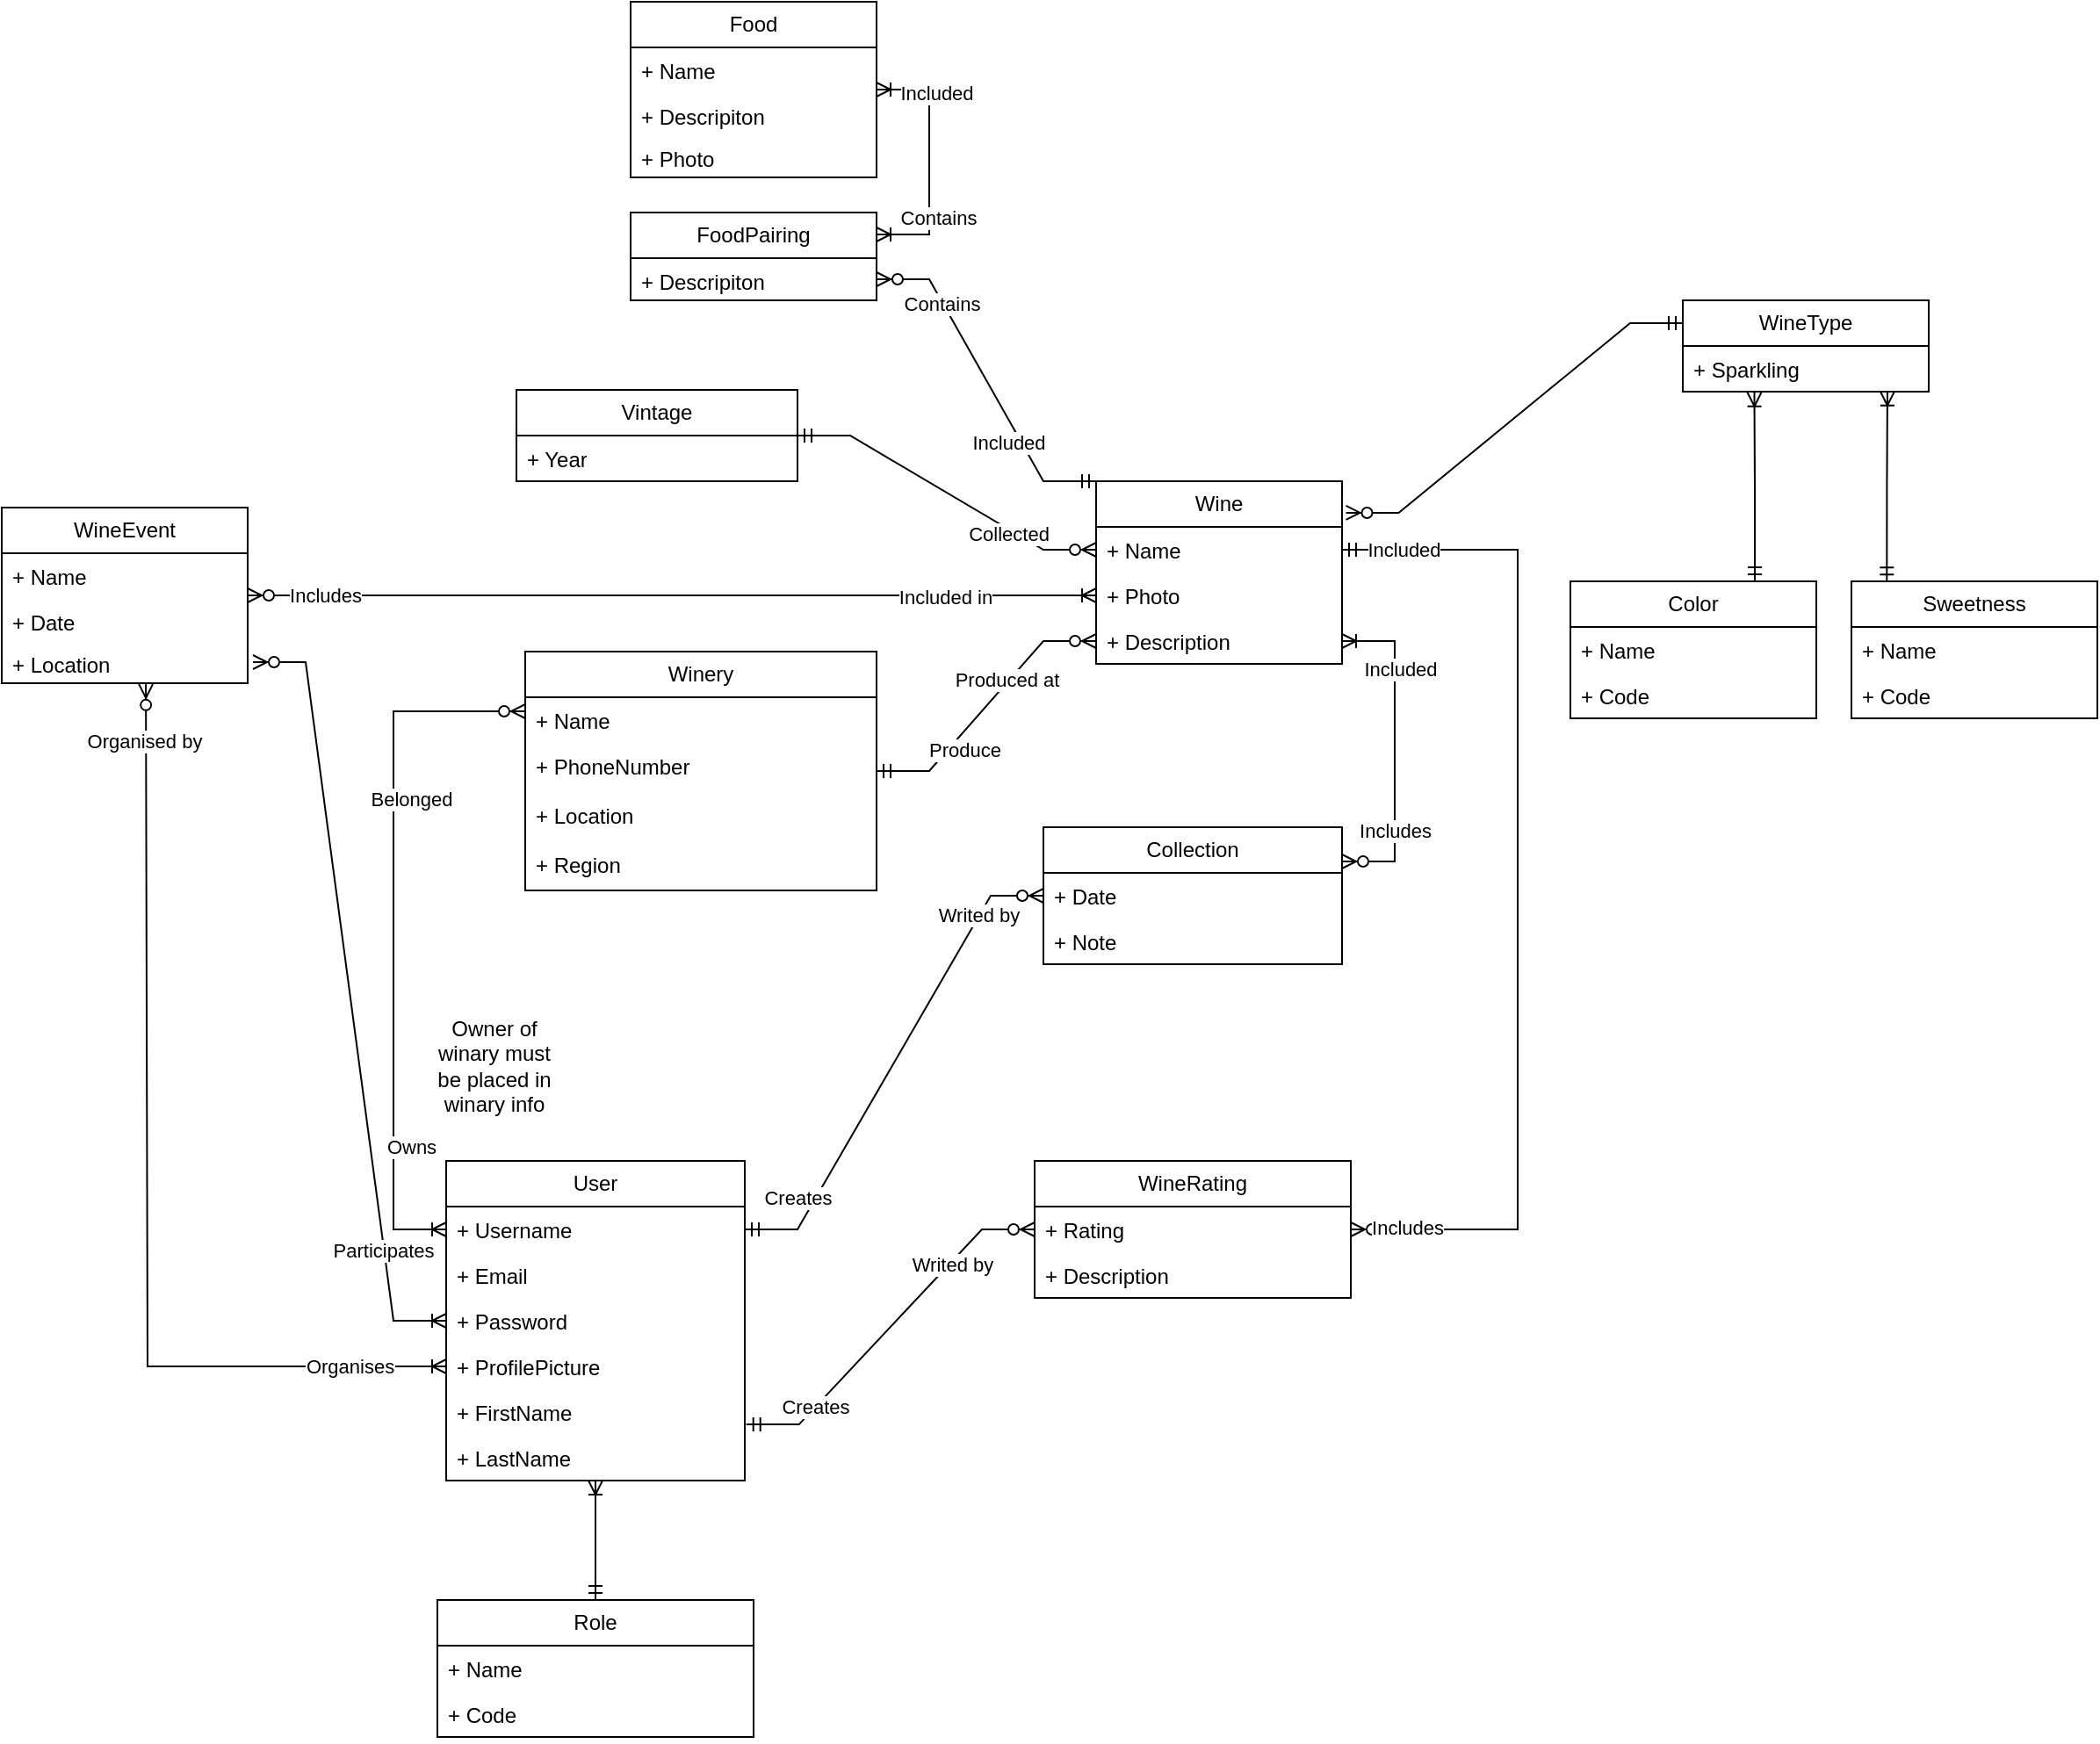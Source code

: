 <mxfile version="21.6.8" type="device">
  <diagram id="C5RBs43oDa-KdzZeNtuy" name="Page-1">
    <mxGraphModel dx="1521" dy="413" grid="1" gridSize="10" guides="1" tooltips="1" connect="1" arrows="1" fold="1" page="1" pageScale="1" pageWidth="827" pageHeight="1169" math="0" shadow="0">
      <root>
        <mxCell id="WIyWlLk6GJQsqaUBKTNV-0" />
        <mxCell id="WIyWlLk6GJQsqaUBKTNV-1" parent="WIyWlLk6GJQsqaUBKTNV-0" />
        <mxCell id="9JEVUWr5euu2L4IEynwz-0" value="Wine" style="swimlane;fontStyle=0;childLayout=stackLayout;horizontal=1;startSize=26;fillColor=none;horizontalStack=0;resizeParent=1;resizeParentMax=0;resizeLast=0;collapsible=1;marginBottom=0;whiteSpace=wrap;html=1;" parent="WIyWlLk6GJQsqaUBKTNV-1" vertex="1">
          <mxGeometry x="210" y="353" width="140" height="104" as="geometry" />
        </mxCell>
        <mxCell id="9JEVUWr5euu2L4IEynwz-1" value="+ Name" style="text;strokeColor=none;fillColor=none;align=left;verticalAlign=top;spacingLeft=4;spacingRight=4;overflow=hidden;rotatable=0;points=[[0,0.5],[1,0.5]];portConstraint=eastwest;whiteSpace=wrap;html=1;" parent="9JEVUWr5euu2L4IEynwz-0" vertex="1">
          <mxGeometry y="26" width="140" height="26" as="geometry" />
        </mxCell>
        <mxCell id="9JEVUWr5euu2L4IEynwz-5" value="+ Photo" style="text;strokeColor=none;fillColor=none;align=left;verticalAlign=top;spacingLeft=4;spacingRight=4;overflow=hidden;rotatable=0;points=[[0,0.5],[1,0.5]];portConstraint=eastwest;whiteSpace=wrap;html=1;" parent="9JEVUWr5euu2L4IEynwz-0" vertex="1">
          <mxGeometry y="52" width="140" height="26" as="geometry" />
        </mxCell>
        <mxCell id="9JEVUWr5euu2L4IEynwz-6" value="+ Description" style="text;strokeColor=none;fillColor=none;align=left;verticalAlign=top;spacingLeft=4;spacingRight=4;overflow=hidden;rotatable=0;points=[[0,0.5],[1,0.5]];portConstraint=eastwest;whiteSpace=wrap;html=1;" parent="9JEVUWr5euu2L4IEynwz-0" vertex="1">
          <mxGeometry y="78" width="140" height="26" as="geometry" />
        </mxCell>
        <mxCell id="9JEVUWr5euu2L4IEynwz-7" value="Winery" style="swimlane;fontStyle=0;childLayout=stackLayout;horizontal=1;startSize=26;fillColor=none;horizontalStack=0;resizeParent=1;resizeParentMax=0;resizeLast=0;collapsible=1;marginBottom=0;whiteSpace=wrap;html=1;" parent="WIyWlLk6GJQsqaUBKTNV-1" vertex="1">
          <mxGeometry x="-115" y="450" width="200" height="136" as="geometry" />
        </mxCell>
        <mxCell id="9JEVUWr5euu2L4IEynwz-8" value="+ Name" style="text;strokeColor=none;fillColor=none;align=left;verticalAlign=top;spacingLeft=4;spacingRight=4;overflow=hidden;rotatable=0;points=[[0,0.5],[1,0.5]];portConstraint=eastwest;whiteSpace=wrap;html=1;" parent="9JEVUWr5euu2L4IEynwz-7" vertex="1">
          <mxGeometry y="26" width="200" height="26" as="geometry" />
        </mxCell>
        <mxCell id="9JEVUWr5euu2L4IEynwz-9" value="+ PhoneNumber" style="text;strokeColor=none;fillColor=none;align=left;verticalAlign=top;spacingLeft=4;spacingRight=4;overflow=hidden;rotatable=0;points=[[0,0.5],[1,0.5]];portConstraint=eastwest;whiteSpace=wrap;html=1;" parent="9JEVUWr5euu2L4IEynwz-7" vertex="1">
          <mxGeometry y="52" width="200" height="28" as="geometry" />
        </mxCell>
        <mxCell id="nvhg16578rK2yHrh5573-20" value="+ Location" style="text;strokeColor=none;fillColor=none;align=left;verticalAlign=top;spacingLeft=4;spacingRight=4;overflow=hidden;rotatable=0;points=[[0,0.5],[1,0.5]];portConstraint=eastwest;whiteSpace=wrap;html=1;" vertex="1" parent="9JEVUWr5euu2L4IEynwz-7">
          <mxGeometry y="80" width="200" height="28" as="geometry" />
        </mxCell>
        <mxCell id="nvhg16578rK2yHrh5573-21" value="+ Region" style="text;strokeColor=none;fillColor=none;align=left;verticalAlign=top;spacingLeft=4;spacingRight=4;overflow=hidden;rotatable=0;points=[[0,0.5],[1,0.5]];portConstraint=eastwest;whiteSpace=wrap;html=1;" vertex="1" parent="9JEVUWr5euu2L4IEynwz-7">
          <mxGeometry y="108" width="200" height="28" as="geometry" />
        </mxCell>
        <mxCell id="9JEVUWr5euu2L4IEynwz-15" value="&lt;p style=&quot;border-color: var(--border-color); text-align: left;&quot; class=&quot;MsoNormal&quot;&gt;User&lt;/p&gt;" style="swimlane;fontStyle=0;childLayout=stackLayout;horizontal=1;startSize=26;fillColor=none;horizontalStack=0;resizeParent=1;resizeParentMax=0;resizeLast=0;collapsible=1;marginBottom=0;whiteSpace=wrap;html=1;" parent="WIyWlLk6GJQsqaUBKTNV-1" vertex="1">
          <mxGeometry x="-160" y="740" width="170" height="182" as="geometry" />
        </mxCell>
        <mxCell id="9JEVUWr5euu2L4IEynwz-16" value="+ Username" style="text;strokeColor=none;fillColor=none;align=left;verticalAlign=top;spacingLeft=4;spacingRight=4;overflow=hidden;rotatable=0;points=[[0,0.5],[1,0.5]];portConstraint=eastwest;whiteSpace=wrap;html=1;" parent="9JEVUWr5euu2L4IEynwz-15" vertex="1">
          <mxGeometry y="26" width="170" height="26" as="geometry" />
        </mxCell>
        <mxCell id="9JEVUWr5euu2L4IEynwz-17" value="+ Email" style="text;strokeColor=none;fillColor=none;align=left;verticalAlign=top;spacingLeft=4;spacingRight=4;overflow=hidden;rotatable=0;points=[[0,0.5],[1,0.5]];portConstraint=eastwest;whiteSpace=wrap;html=1;" parent="9JEVUWr5euu2L4IEynwz-15" vertex="1">
          <mxGeometry y="52" width="170" height="26" as="geometry" />
        </mxCell>
        <mxCell id="9JEVUWr5euu2L4IEynwz-18" value="+ Password" style="text;strokeColor=none;fillColor=none;align=left;verticalAlign=top;spacingLeft=4;spacingRight=4;overflow=hidden;rotatable=0;points=[[0,0.5],[1,0.5]];portConstraint=eastwest;whiteSpace=wrap;html=1;" parent="9JEVUWr5euu2L4IEynwz-15" vertex="1">
          <mxGeometry y="78" width="170" height="26" as="geometry" />
        </mxCell>
        <mxCell id="9JEVUWr5euu2L4IEynwz-19" value="+ ProfilePicture" style="text;strokeColor=none;fillColor=none;align=left;verticalAlign=top;spacingLeft=4;spacingRight=4;overflow=hidden;rotatable=0;points=[[0,0.5],[1,0.5]];portConstraint=eastwest;whiteSpace=wrap;html=1;" parent="9JEVUWr5euu2L4IEynwz-15" vertex="1">
          <mxGeometry y="104" width="170" height="26" as="geometry" />
        </mxCell>
        <mxCell id="9JEVUWr5euu2L4IEynwz-126" value="+ FirstName" style="text;strokeColor=none;fillColor=none;align=left;verticalAlign=top;spacingLeft=4;spacingRight=4;overflow=hidden;rotatable=0;points=[[0,0.5],[1,0.5]];portConstraint=eastwest;whiteSpace=wrap;html=1;" parent="9JEVUWr5euu2L4IEynwz-15" vertex="1">
          <mxGeometry y="130" width="170" height="26" as="geometry" />
        </mxCell>
        <mxCell id="9JEVUWr5euu2L4IEynwz-127" value="+ LastName" style="text;strokeColor=none;fillColor=none;align=left;verticalAlign=top;spacingLeft=4;spacingRight=4;overflow=hidden;rotatable=0;points=[[0,0.5],[1,0.5]];portConstraint=eastwest;whiteSpace=wrap;html=1;" parent="9JEVUWr5euu2L4IEynwz-15" vertex="1">
          <mxGeometry y="156" width="170" height="26" as="geometry" />
        </mxCell>
        <mxCell id="9JEVUWr5euu2L4IEynwz-21" value="WineRating" style="swimlane;fontStyle=0;childLayout=stackLayout;horizontal=1;startSize=26;fillColor=none;horizontalStack=0;resizeParent=1;resizeParentMax=0;resizeLast=0;collapsible=1;marginBottom=0;whiteSpace=wrap;html=1;" parent="WIyWlLk6GJQsqaUBKTNV-1" vertex="1">
          <mxGeometry x="175" y="740" width="180" height="78" as="geometry" />
        </mxCell>
        <mxCell id="9JEVUWr5euu2L4IEynwz-24" value="+ Rating" style="text;strokeColor=none;fillColor=none;align=left;verticalAlign=top;spacingLeft=4;spacingRight=4;overflow=hidden;rotatable=0;points=[[0,0.5],[1,0.5]];portConstraint=eastwest;whiteSpace=wrap;html=1;" parent="9JEVUWr5euu2L4IEynwz-21" vertex="1">
          <mxGeometry y="26" width="180" height="26" as="geometry" />
        </mxCell>
        <mxCell id="nvhg16578rK2yHrh5573-27" value="+ Description" style="text;strokeColor=none;fillColor=none;align=left;verticalAlign=top;spacingLeft=4;spacingRight=4;overflow=hidden;rotatable=0;points=[[0,0.5],[1,0.5]];portConstraint=eastwest;whiteSpace=wrap;html=1;" vertex="1" parent="9JEVUWr5euu2L4IEynwz-21">
          <mxGeometry y="52" width="180" height="26" as="geometry" />
        </mxCell>
        <mxCell id="9JEVUWr5euu2L4IEynwz-30" value="Collection" style="swimlane;fontStyle=0;childLayout=stackLayout;horizontal=1;startSize=26;fillColor=none;horizontalStack=0;resizeParent=1;resizeParentMax=0;resizeLast=0;collapsible=1;marginBottom=0;whiteSpace=wrap;html=1;" parent="WIyWlLk6GJQsqaUBKTNV-1" vertex="1">
          <mxGeometry x="180" y="550" width="170" height="78" as="geometry" />
        </mxCell>
        <mxCell id="9JEVUWr5euu2L4IEynwz-32" value="+ Date" style="text;strokeColor=none;fillColor=none;align=left;verticalAlign=top;spacingLeft=4;spacingRight=4;overflow=hidden;rotatable=0;points=[[0,0.5],[1,0.5]];portConstraint=eastwest;whiteSpace=wrap;html=1;" parent="9JEVUWr5euu2L4IEynwz-30" vertex="1">
          <mxGeometry y="26" width="170" height="26" as="geometry" />
        </mxCell>
        <mxCell id="9JEVUWr5euu2L4IEynwz-33" value="+ Note" style="text;strokeColor=none;fillColor=none;align=left;verticalAlign=top;spacingLeft=4;spacingRight=4;overflow=hidden;rotatable=0;points=[[0,0.5],[1,0.5]];portConstraint=eastwest;whiteSpace=wrap;html=1;" parent="9JEVUWr5euu2L4IEynwz-30" vertex="1">
          <mxGeometry y="52" width="170" height="26" as="geometry" />
        </mxCell>
        <mxCell id="9JEVUWr5euu2L4IEynwz-35" value="Vintage" style="swimlane;fontStyle=0;childLayout=stackLayout;horizontal=1;startSize=26;fillColor=none;horizontalStack=0;resizeParent=1;resizeParentMax=0;resizeLast=0;collapsible=1;marginBottom=0;whiteSpace=wrap;html=1;" parent="WIyWlLk6GJQsqaUBKTNV-1" vertex="1">
          <mxGeometry x="-120" y="301" width="160" height="52" as="geometry" />
        </mxCell>
        <mxCell id="9JEVUWr5euu2L4IEynwz-36" value="+ Year" style="text;strokeColor=none;fillColor=none;align=left;verticalAlign=top;spacingLeft=4;spacingRight=4;overflow=hidden;rotatable=0;points=[[0,0.5],[1,0.5]];portConstraint=eastwest;whiteSpace=wrap;html=1;" parent="9JEVUWr5euu2L4IEynwz-35" vertex="1">
          <mxGeometry y="26" width="160" height="26" as="geometry" />
        </mxCell>
        <mxCell id="9JEVUWr5euu2L4IEynwz-38" value="FoodPairing" style="swimlane;fontStyle=0;childLayout=stackLayout;horizontal=1;startSize=26;fillColor=none;horizontalStack=0;resizeParent=1;resizeParentMax=0;resizeLast=0;collapsible=1;marginBottom=0;whiteSpace=wrap;html=1;" parent="WIyWlLk6GJQsqaUBKTNV-1" vertex="1">
          <mxGeometry x="-55" y="200" width="140" height="50" as="geometry" />
        </mxCell>
        <mxCell id="9JEVUWr5euu2L4IEynwz-39" value="+ Descripiton" style="text;strokeColor=none;fillColor=none;align=left;verticalAlign=top;spacingLeft=4;spacingRight=4;overflow=hidden;rotatable=0;points=[[0,0.5],[1,0.5]];portConstraint=eastwest;whiteSpace=wrap;html=1;" parent="9JEVUWr5euu2L4IEynwz-38" vertex="1">
          <mxGeometry y="26" width="140" height="24" as="geometry" />
        </mxCell>
        <mxCell id="9JEVUWr5euu2L4IEynwz-42" value="Food" style="swimlane;fontStyle=0;childLayout=stackLayout;horizontal=1;startSize=26;fillColor=none;horizontalStack=0;resizeParent=1;resizeParentMax=0;resizeLast=0;collapsible=1;marginBottom=0;whiteSpace=wrap;html=1;" parent="WIyWlLk6GJQsqaUBKTNV-1" vertex="1">
          <mxGeometry x="-55" y="80" width="140" height="100" as="geometry" />
        </mxCell>
        <mxCell id="9JEVUWr5euu2L4IEynwz-43" value="+ Name" style="text;strokeColor=none;fillColor=none;align=left;verticalAlign=top;spacingLeft=4;spacingRight=4;overflow=hidden;rotatable=0;points=[[0,0.5],[1,0.5]];portConstraint=eastwest;whiteSpace=wrap;html=1;" parent="9JEVUWr5euu2L4IEynwz-42" vertex="1">
          <mxGeometry y="26" width="140" height="26" as="geometry" />
        </mxCell>
        <mxCell id="9JEVUWr5euu2L4IEynwz-44" value="+ Descripiton" style="text;strokeColor=none;fillColor=none;align=left;verticalAlign=top;spacingLeft=4;spacingRight=4;overflow=hidden;rotatable=0;points=[[0,0.5],[1,0.5]];portConstraint=eastwest;whiteSpace=wrap;html=1;" parent="9JEVUWr5euu2L4IEynwz-42" vertex="1">
          <mxGeometry y="52" width="140" height="24" as="geometry" />
        </mxCell>
        <mxCell id="nvhg16578rK2yHrh5573-28" value="+ Photo" style="text;strokeColor=none;fillColor=none;align=left;verticalAlign=top;spacingLeft=4;spacingRight=4;overflow=hidden;rotatable=0;points=[[0,0.5],[1,0.5]];portConstraint=eastwest;whiteSpace=wrap;html=1;" vertex="1" parent="9JEVUWr5euu2L4IEynwz-42">
          <mxGeometry y="76" width="140" height="24" as="geometry" />
        </mxCell>
        <mxCell id="9JEVUWr5euu2L4IEynwz-45" value="WineEvent" style="swimlane;fontStyle=0;childLayout=stackLayout;horizontal=1;startSize=26;fillColor=none;horizontalStack=0;resizeParent=1;resizeParentMax=0;resizeLast=0;collapsible=1;marginBottom=0;whiteSpace=wrap;html=1;" parent="WIyWlLk6GJQsqaUBKTNV-1" vertex="1">
          <mxGeometry x="-413" y="368" width="140" height="100" as="geometry" />
        </mxCell>
        <mxCell id="9JEVUWr5euu2L4IEynwz-46" value="+ Name" style="text;strokeColor=none;fillColor=none;align=left;verticalAlign=top;spacingLeft=4;spacingRight=4;overflow=hidden;rotatable=0;points=[[0,0.5],[1,0.5]];portConstraint=eastwest;whiteSpace=wrap;html=1;" parent="9JEVUWr5euu2L4IEynwz-45" vertex="1">
          <mxGeometry y="26" width="140" height="26" as="geometry" />
        </mxCell>
        <mxCell id="9JEVUWr5euu2L4IEynwz-47" value="+ Date" style="text;strokeColor=none;fillColor=none;align=left;verticalAlign=top;spacingLeft=4;spacingRight=4;overflow=hidden;rotatable=0;points=[[0,0.5],[1,0.5]];portConstraint=eastwest;whiteSpace=wrap;html=1;" parent="9JEVUWr5euu2L4IEynwz-45" vertex="1">
          <mxGeometry y="52" width="140" height="24" as="geometry" />
        </mxCell>
        <mxCell id="nvhg16578rK2yHrh5573-0" value="+ Location" style="text;strokeColor=none;fillColor=none;align=left;verticalAlign=top;spacingLeft=4;spacingRight=4;overflow=hidden;rotatable=0;points=[[0,0.5],[1,0.5]];portConstraint=eastwest;whiteSpace=wrap;html=1;" vertex="1" parent="9JEVUWr5euu2L4IEynwz-45">
          <mxGeometry y="76" width="140" height="24" as="geometry" />
        </mxCell>
        <mxCell id="9JEVUWr5euu2L4IEynwz-59" value="WineType" style="swimlane;fontStyle=0;childLayout=stackLayout;horizontal=1;startSize=26;fillColor=none;horizontalStack=0;resizeParent=1;resizeParentMax=0;resizeLast=0;collapsible=1;marginBottom=0;whiteSpace=wrap;html=1;" parent="WIyWlLk6GJQsqaUBKTNV-1" vertex="1">
          <mxGeometry x="544" y="250" width="140" height="52" as="geometry" />
        </mxCell>
        <mxCell id="9JEVUWr5euu2L4IEynwz-62" value="+ Sparkling" style="text;strokeColor=none;fillColor=none;align=left;verticalAlign=top;spacingLeft=4;spacingRight=4;overflow=hidden;rotatable=0;points=[[0,0.5],[1,0.5]];portConstraint=eastwest;whiteSpace=wrap;html=1;" parent="9JEVUWr5euu2L4IEynwz-59" vertex="1">
          <mxGeometry y="26" width="140" height="26" as="geometry" />
        </mxCell>
        <mxCell id="9JEVUWr5euu2L4IEynwz-73" value="" style="edgeStyle=entityRelationEdgeStyle;fontSize=12;html=1;endArrow=ERzeroToMany;startArrow=ERmandOne;rounded=0;entryX=0;entryY=0.5;entryDx=0;entryDy=0;" parent="WIyWlLk6GJQsqaUBKTNV-1" source="9JEVUWr5euu2L4IEynwz-35" target="9JEVUWr5euu2L4IEynwz-1" edge="1">
          <mxGeometry width="100" height="100" relative="1" as="geometry">
            <mxPoint x="-60" y="610" as="sourcePoint" />
            <mxPoint x="40" y="510" as="targetPoint" />
          </mxGeometry>
        </mxCell>
        <mxCell id="9JEVUWr5euu2L4IEynwz-110" value="Collected" style="edgeLabel;html=1;align=center;verticalAlign=middle;resizable=0;points=[];" parent="9JEVUWr5euu2L4IEynwz-73" vertex="1" connectable="0">
          <mxGeometry x="0.443" y="-2" relative="1" as="geometry">
            <mxPoint as="offset" />
          </mxGeometry>
        </mxCell>
        <mxCell id="9JEVUWr5euu2L4IEynwz-74" value="" style="edgeStyle=entityRelationEdgeStyle;fontSize=12;html=1;endArrow=ERzeroToMany;startArrow=ERmandOne;rounded=0;entryX=0;entryY=0.5;entryDx=0;entryDy=0;" parent="WIyWlLk6GJQsqaUBKTNV-1" source="9JEVUWr5euu2L4IEynwz-7" target="9JEVUWr5euu2L4IEynwz-6" edge="1">
          <mxGeometry width="100" height="100" relative="1" as="geometry">
            <mxPoint x="80" y="416" as="sourcePoint" />
            <mxPoint x="220" y="468" as="targetPoint" />
          </mxGeometry>
        </mxCell>
        <mxCell id="9JEVUWr5euu2L4IEynwz-120" value="Produced at" style="edgeLabel;html=1;align=center;verticalAlign=middle;resizable=0;points=[];" parent="9JEVUWr5euu2L4IEynwz-74" vertex="1" connectable="0">
          <mxGeometry x="0.227" y="1" relative="1" as="geometry">
            <mxPoint y="-1" as="offset" />
          </mxGeometry>
        </mxCell>
        <mxCell id="9JEVUWr5euu2L4IEynwz-121" value="Produce" style="edgeLabel;html=1;align=center;verticalAlign=middle;resizable=0;points=[];" parent="9JEVUWr5euu2L4IEynwz-74" vertex="1" connectable="0">
          <mxGeometry x="-0.591" y="-1" relative="1" as="geometry">
            <mxPoint x="17" y="-11" as="offset" />
          </mxGeometry>
        </mxCell>
        <mxCell id="9JEVUWr5euu2L4IEynwz-76" value="" style="edgeStyle=entityRelationEdgeStyle;fontSize=12;html=1;endArrow=ERoneToMany;startArrow=ERzeroToMany;rounded=0;exitX=1;exitY=0.5;exitDx=0;exitDy=0;entryX=0;entryY=0.5;entryDx=0;entryDy=0;" parent="WIyWlLk6GJQsqaUBKTNV-1" target="9JEVUWr5euu2L4IEynwz-18" edge="1">
          <mxGeometry width="100" height="100" relative="1" as="geometry">
            <mxPoint x="-270" y="456.0" as="sourcePoint" />
            <mxPoint x="-160" y="660" as="targetPoint" />
          </mxGeometry>
        </mxCell>
        <mxCell id="9JEVUWr5euu2L4IEynwz-79" value="Participates" style="edgeLabel;html=1;align=center;verticalAlign=middle;resizable=0;points=[];" parent="9JEVUWr5euu2L4IEynwz-76" vertex="1" connectable="0">
          <mxGeometry x="0.678" y="-2" relative="1" as="geometry">
            <mxPoint x="1" as="offset" />
          </mxGeometry>
        </mxCell>
        <mxCell id="9JEVUWr5euu2L4IEynwz-77" value="" style="edgeStyle=entityRelationEdgeStyle;fontSize=12;html=1;endArrow=ERoneToMany;startArrow=ERzeroToMany;rounded=0;entryX=0;entryY=0.5;entryDx=0;entryDy=0;" parent="WIyWlLk6GJQsqaUBKTNV-1" source="9JEVUWr5euu2L4IEynwz-45" edge="1">
          <mxGeometry width="100" height="100" relative="1" as="geometry">
            <mxPoint x="-210" y="464" as="sourcePoint" />
            <mxPoint x="210" y="418" as="targetPoint" />
          </mxGeometry>
        </mxCell>
        <mxCell id="9JEVUWr5euu2L4IEynwz-78" value="Includes" style="edgeLabel;html=1;align=center;verticalAlign=middle;resizable=0;points=[];" parent="9JEVUWr5euu2L4IEynwz-77" vertex="1" connectable="0">
          <mxGeometry x="-0.862" relative="1" as="geometry">
            <mxPoint x="10" as="offset" />
          </mxGeometry>
        </mxCell>
        <mxCell id="9JEVUWr5euu2L4IEynwz-80" value="Included in" style="edgeLabel;html=1;align=center;verticalAlign=middle;resizable=0;points=[];" parent="9JEVUWr5euu2L4IEynwz-77" vertex="1" connectable="0">
          <mxGeometry x="0.781" y="-1" relative="1" as="geometry">
            <mxPoint x="-33" as="offset" />
          </mxGeometry>
        </mxCell>
        <mxCell id="9JEVUWr5euu2L4IEynwz-83" value="" style="edgeStyle=entityRelationEdgeStyle;fontSize=12;html=1;endArrow=ERzeroToMany;startArrow=ERmandOne;rounded=0;exitX=1.005;exitY=0.771;exitDx=0;exitDy=0;exitPerimeter=0;" parent="WIyWlLk6GJQsqaUBKTNV-1" target="9JEVUWr5euu2L4IEynwz-21" edge="1">
          <mxGeometry width="100" height="100" relative="1" as="geometry">
            <mxPoint x="10.85" y="890.046" as="sourcePoint" />
            <mxPoint x="250" y="730" as="targetPoint" />
          </mxGeometry>
        </mxCell>
        <mxCell id="9JEVUWr5euu2L4IEynwz-109" value="Creates" style="edgeLabel;html=1;align=center;verticalAlign=middle;resizable=0;points=[];" parent="9JEVUWr5euu2L4IEynwz-83" vertex="1" connectable="0">
          <mxGeometry x="-0.592" y="1" relative="1" as="geometry">
            <mxPoint as="offset" />
          </mxGeometry>
        </mxCell>
        <mxCell id="9JEVUWr5euu2L4IEynwz-117" value="Writed by" style="edgeLabel;html=1;align=center;verticalAlign=middle;resizable=0;points=[];" parent="9JEVUWr5euu2L4IEynwz-83" vertex="1" connectable="0">
          <mxGeometry x="0.467" y="-1" relative="1" as="geometry">
            <mxPoint as="offset" />
          </mxGeometry>
        </mxCell>
        <mxCell id="9JEVUWr5euu2L4IEynwz-84" value="" style="edgeStyle=elbowEdgeStyle;fontSize=12;html=1;endArrow=ERzeroToMany;startArrow=ERmandOne;rounded=0;exitX=1;exitY=0.5;exitDx=0;exitDy=0;entryX=1;entryY=0.5;entryDx=0;entryDy=0;" parent="WIyWlLk6GJQsqaUBKTNV-1" source="9JEVUWr5euu2L4IEynwz-1" target="9JEVUWr5euu2L4IEynwz-24" edge="1">
          <mxGeometry width="100" height="100" relative="1" as="geometry">
            <mxPoint x="85" y="670" as="sourcePoint" />
            <mxPoint x="190" y="689" as="targetPoint" />
            <Array as="points">
              <mxPoint x="450" y="670" />
            </Array>
          </mxGeometry>
        </mxCell>
        <mxCell id="9JEVUWr5euu2L4IEynwz-102" value="Included" style="edgeLabel;html=1;align=center;verticalAlign=middle;resizable=0;points=[];" parent="9JEVUWr5euu2L4IEynwz-84" vertex="1" connectable="0">
          <mxGeometry x="-0.915" relative="1" as="geometry">
            <mxPoint x="10" as="offset" />
          </mxGeometry>
        </mxCell>
        <mxCell id="9JEVUWr5euu2L4IEynwz-105" value="Includes" style="edgeLabel;html=1;align=center;verticalAlign=middle;resizable=0;points=[];" parent="9JEVUWr5euu2L4IEynwz-84" vertex="1" connectable="0">
          <mxGeometry x="0.892" y="-1" relative="1" as="geometry">
            <mxPoint as="offset" />
          </mxGeometry>
        </mxCell>
        <mxCell id="9JEVUWr5euu2L4IEynwz-85" value="" style="edgeStyle=entityRelationEdgeStyle;fontSize=12;html=1;endArrow=ERzeroToMany;startArrow=ERmandOne;rounded=0;exitX=1;exitY=0.5;exitDx=0;exitDy=0;" parent="WIyWlLk6GJQsqaUBKTNV-1" source="9JEVUWr5euu2L4IEynwz-16" target="9JEVUWr5euu2L4IEynwz-30" edge="1">
          <mxGeometry width="100" height="100" relative="1" as="geometry">
            <mxPoint x="85" y="670" as="sourcePoint" />
            <mxPoint x="200" y="689" as="targetPoint" />
          </mxGeometry>
        </mxCell>
        <mxCell id="9JEVUWr5euu2L4IEynwz-106" value="Creates" style="edgeLabel;html=1;align=center;verticalAlign=middle;resizable=0;points=[];" parent="9JEVUWr5euu2L4IEynwz-85" vertex="1" connectable="0">
          <mxGeometry x="-0.655" relative="1" as="geometry">
            <mxPoint x="-9" y="-3" as="offset" />
          </mxGeometry>
        </mxCell>
        <mxCell id="9JEVUWr5euu2L4IEynwz-119" value="Writed by" style="edgeLabel;html=1;align=center;verticalAlign=middle;resizable=0;points=[];" parent="9JEVUWr5euu2L4IEynwz-85" vertex="1" connectable="0">
          <mxGeometry x="0.689" y="1" relative="1" as="geometry">
            <mxPoint as="offset" />
          </mxGeometry>
        </mxCell>
        <mxCell id="9JEVUWr5euu2L4IEynwz-86" value="" style="edgeStyle=entityRelationEdgeStyle;fontSize=12;html=1;endArrow=ERoneToMany;startArrow=ERzeroToMany;rounded=0;entryX=1;entryY=0.5;entryDx=0;entryDy=0;exitX=1;exitY=0.25;exitDx=0;exitDy=0;" parent="WIyWlLk6GJQsqaUBKTNV-1" source="9JEVUWr5euu2L4IEynwz-30" target="9JEVUWr5euu2L4IEynwz-6" edge="1">
          <mxGeometry width="100" height="100" relative="1" as="geometry">
            <mxPoint x="120" y="870" as="sourcePoint" />
            <mxPoint x="320" y="520" as="targetPoint" />
          </mxGeometry>
        </mxCell>
        <mxCell id="9JEVUWr5euu2L4IEynwz-97" value="Included" style="edgeLabel;html=1;align=center;verticalAlign=middle;resizable=0;points=[];" parent="9JEVUWr5euu2L4IEynwz-86" vertex="1" connectable="0">
          <mxGeometry x="0.731" y="1" relative="1" as="geometry">
            <mxPoint x="8" y="15" as="offset" />
          </mxGeometry>
        </mxCell>
        <mxCell id="9JEVUWr5euu2L4IEynwz-98" value="Includes" style="edgeLabel;html=1;align=center;verticalAlign=middle;resizable=0;points=[];" parent="9JEVUWr5euu2L4IEynwz-86" vertex="1" connectable="0">
          <mxGeometry x="-0.483" relative="1" as="geometry">
            <mxPoint as="offset" />
          </mxGeometry>
        </mxCell>
        <mxCell id="9JEVUWr5euu2L4IEynwz-90" value="" style="edgeStyle=entityRelationEdgeStyle;fontSize=12;html=1;endArrow=ERoneToMany;startArrow=ERoneToMany;rounded=0;entryX=1;entryY=0.25;entryDx=0;entryDy=0;" parent="WIyWlLk6GJQsqaUBKTNV-1" source="9JEVUWr5euu2L4IEynwz-42" target="9JEVUWr5euu2L4IEynwz-38" edge="1">
          <mxGeometry width="100" height="100" relative="1" as="geometry">
            <mxPoint x="200" y="120" as="sourcePoint" />
            <mxPoint x="300" y="20" as="targetPoint" />
          </mxGeometry>
        </mxCell>
        <mxCell id="9JEVUWr5euu2L4IEynwz-113" value="Contains" style="edgeLabel;html=1;align=center;verticalAlign=middle;resizable=0;points=[];" parent="9JEVUWr5euu2L4IEynwz-90" vertex="1" connectable="0">
          <mxGeometry x="0.543" y="1" relative="1" as="geometry">
            <mxPoint x="4" y="-7" as="offset" />
          </mxGeometry>
        </mxCell>
        <mxCell id="9JEVUWr5euu2L4IEynwz-114" value="Included" style="edgeLabel;html=1;align=center;verticalAlign=middle;resizable=0;points=[];" parent="9JEVUWr5euu2L4IEynwz-90" vertex="1" connectable="0">
          <mxGeometry x="-0.657" y="-2" relative="1" as="geometry">
            <mxPoint x="9" as="offset" />
          </mxGeometry>
        </mxCell>
        <mxCell id="9JEVUWr5euu2L4IEynwz-122" value="" style="edgeStyle=orthogonalEdgeStyle;fontSize=12;html=1;endArrow=ERoneToMany;startArrow=ERzeroToMany;rounded=0;entryX=0;entryY=0.5;entryDx=0;entryDy=0;exitX=0.586;exitY=1.018;exitDx=0;exitDy=0;exitPerimeter=0;" parent="WIyWlLk6GJQsqaUBKTNV-1" source="nvhg16578rK2yHrh5573-0" target="9JEVUWr5euu2L4IEynwz-19" edge="1">
          <mxGeometry width="100" height="100" relative="1" as="geometry">
            <mxPoint x="-330" y="480" as="sourcePoint" />
            <mxPoint x="-150" y="828" as="targetPoint" />
            <Array as="points">
              <mxPoint x="-330" y="468" />
              <mxPoint x="-330" y="857" />
            </Array>
          </mxGeometry>
        </mxCell>
        <mxCell id="9JEVUWr5euu2L4IEynwz-124" value="Organises" style="edgeLabel;html=1;align=center;verticalAlign=middle;resizable=0;points=[];" parent="9JEVUWr5euu2L4IEynwz-122" vertex="1" connectable="0">
          <mxGeometry x="0.803" relative="1" as="geometry">
            <mxPoint as="offset" />
          </mxGeometry>
        </mxCell>
        <mxCell id="9JEVUWr5euu2L4IEynwz-125" value="Organised by" style="edgeLabel;html=1;align=center;verticalAlign=middle;resizable=0;points=[];" parent="9JEVUWr5euu2L4IEynwz-122" vertex="1" connectable="0">
          <mxGeometry x="-0.88" y="-2" relative="1" as="geometry">
            <mxPoint as="offset" />
          </mxGeometry>
        </mxCell>
        <mxCell id="9JEVUWr5euu2L4IEynwz-128" value="" style="edgeStyle=orthogonalEdgeStyle;fontSize=12;html=1;endArrow=ERoneToMany;startArrow=ERzeroToMany;rounded=0;exitX=0;exitY=0.25;exitDx=0;exitDy=0;entryX=0;entryY=0.5;entryDx=0;entryDy=0;" parent="WIyWlLk6GJQsqaUBKTNV-1" source="9JEVUWr5euu2L4IEynwz-7" target="9JEVUWr5euu2L4IEynwz-16" edge="1">
          <mxGeometry width="100" height="100" relative="1" as="geometry">
            <mxPoint x="-319" y="467" as="sourcePoint" />
            <mxPoint x="-150" y="867" as="targetPoint" />
            <Array as="points">
              <mxPoint x="-190" y="484" />
              <mxPoint x="-190" y="779" />
            </Array>
          </mxGeometry>
        </mxCell>
        <mxCell id="9JEVUWr5euu2L4IEynwz-129" value="Owns" style="edgeLabel;html=1;align=center;verticalAlign=middle;resizable=0;points=[];" parent="9JEVUWr5euu2L4IEynwz-128" vertex="1" connectable="0">
          <mxGeometry x="0.803" relative="1" as="geometry">
            <mxPoint x="10" y="-38" as="offset" />
          </mxGeometry>
        </mxCell>
        <mxCell id="9JEVUWr5euu2L4IEynwz-130" value="Belonged" style="edgeLabel;html=1;align=center;verticalAlign=middle;resizable=0;points=[];" parent="9JEVUWr5euu2L4IEynwz-128" vertex="1" connectable="0">
          <mxGeometry x="-0.88" y="-2" relative="1" as="geometry">
            <mxPoint x="-41" y="52" as="offset" />
          </mxGeometry>
        </mxCell>
        <mxCell id="9JEVUWr5euu2L4IEynwz-132" value="Owner of winary must be placed in winary info" style="text;html=1;strokeColor=none;fillColor=none;align=center;verticalAlign=middle;whiteSpace=wrap;rounded=0;" parent="WIyWlLk6GJQsqaUBKTNV-1" vertex="1">
          <mxGeometry x="-170" y="661" width="75" height="50" as="geometry" />
        </mxCell>
        <mxCell id="nvhg16578rK2yHrh5573-1" value="Color" style="swimlane;fontStyle=0;childLayout=stackLayout;horizontal=1;startSize=26;fillColor=none;horizontalStack=0;resizeParent=1;resizeParentMax=0;resizeLast=0;collapsible=1;marginBottom=0;whiteSpace=wrap;html=1;" vertex="1" parent="WIyWlLk6GJQsqaUBKTNV-1">
          <mxGeometry x="480" y="410" width="140" height="78" as="geometry" />
        </mxCell>
        <mxCell id="nvhg16578rK2yHrh5573-2" value="+ Name" style="text;strokeColor=none;fillColor=none;align=left;verticalAlign=top;spacingLeft=4;spacingRight=4;overflow=hidden;rotatable=0;points=[[0,0.5],[1,0.5]];portConstraint=eastwest;whiteSpace=wrap;html=1;" vertex="1" parent="nvhg16578rK2yHrh5573-1">
          <mxGeometry y="26" width="140" height="26" as="geometry" />
        </mxCell>
        <mxCell id="nvhg16578rK2yHrh5573-5" value="+ Code" style="text;strokeColor=none;fillColor=none;align=left;verticalAlign=top;spacingLeft=4;spacingRight=4;overflow=hidden;rotatable=0;points=[[0,0.5],[1,0.5]];portConstraint=eastwest;whiteSpace=wrap;html=1;" vertex="1" parent="nvhg16578rK2yHrh5573-1">
          <mxGeometry y="52" width="140" height="26" as="geometry" />
        </mxCell>
        <mxCell id="nvhg16578rK2yHrh5573-3" value="Sweetness" style="swimlane;fontStyle=0;childLayout=stackLayout;horizontal=1;startSize=26;fillColor=none;horizontalStack=0;resizeParent=1;resizeParentMax=0;resizeLast=0;collapsible=1;marginBottom=0;whiteSpace=wrap;html=1;" vertex="1" parent="WIyWlLk6GJQsqaUBKTNV-1">
          <mxGeometry x="640" y="410" width="140" height="78" as="geometry" />
        </mxCell>
        <mxCell id="nvhg16578rK2yHrh5573-6" value="+ Name" style="text;strokeColor=none;fillColor=none;align=left;verticalAlign=top;spacingLeft=4;spacingRight=4;overflow=hidden;rotatable=0;points=[[0,0.5],[1,0.5]];portConstraint=eastwest;whiteSpace=wrap;html=1;" vertex="1" parent="nvhg16578rK2yHrh5573-3">
          <mxGeometry y="26" width="140" height="26" as="geometry" />
        </mxCell>
        <mxCell id="nvhg16578rK2yHrh5573-7" value="+ Code" style="text;strokeColor=none;fillColor=none;align=left;verticalAlign=top;spacingLeft=4;spacingRight=4;overflow=hidden;rotatable=0;points=[[0,0.5],[1,0.5]];portConstraint=eastwest;whiteSpace=wrap;html=1;" vertex="1" parent="nvhg16578rK2yHrh5573-3">
          <mxGeometry y="52" width="140" height="26" as="geometry" />
        </mxCell>
        <mxCell id="nvhg16578rK2yHrh5573-8" value="" style="edgeStyle=entityRelationEdgeStyle;fontSize=12;html=1;endArrow=ERzeroToMany;startArrow=ERmandOne;rounded=0;entryX=1;entryY=0.5;entryDx=0;entryDy=0;exitX=0;exitY=0;exitDx=0;exitDy=0;" edge="1" parent="WIyWlLk6GJQsqaUBKTNV-1" source="9JEVUWr5euu2L4IEynwz-0" target="9JEVUWr5euu2L4IEynwz-39">
          <mxGeometry width="100" height="100" relative="1" as="geometry">
            <mxPoint x="210" y="370" as="sourcePoint" />
            <mxPoint x="450" y="245" as="targetPoint" />
            <Array as="points">
              <mxPoint x="190" y="370" />
              <mxPoint x="190" y="300" />
            </Array>
          </mxGeometry>
        </mxCell>
        <mxCell id="nvhg16578rK2yHrh5573-10" value="Included" style="edgeLabel;html=1;align=center;verticalAlign=middle;resizable=0;points=[];" vertex="1" connectable="0" parent="nvhg16578rK2yHrh5573-8">
          <mxGeometry x="-0.575" y="2" relative="1" as="geometry">
            <mxPoint x="-13" y="-14" as="offset" />
          </mxGeometry>
        </mxCell>
        <mxCell id="nvhg16578rK2yHrh5573-11" value="Contains" style="edgeLabel;html=1;align=center;verticalAlign=middle;resizable=0;points=[];" vertex="1" connectable="0" parent="nvhg16578rK2yHrh5573-8">
          <mxGeometry x="0.529" y="1" relative="1" as="geometry">
            <mxPoint as="offset" />
          </mxGeometry>
        </mxCell>
        <mxCell id="nvhg16578rK2yHrh5573-15" value="" style="edgeStyle=orthogonalEdgeStyle;fontSize=12;html=1;endArrow=ERoneToMany;startArrow=ERmandOne;rounded=0;entryX=0.291;entryY=1.014;entryDx=0;entryDy=0;entryPerimeter=0;exitX=0.75;exitY=0;exitDx=0;exitDy=0;" edge="1" parent="WIyWlLk6GJQsqaUBKTNV-1" source="nvhg16578rK2yHrh5573-1" target="9JEVUWr5euu2L4IEynwz-62">
          <mxGeometry width="100" height="100" relative="1" as="geometry">
            <mxPoint x="490" y="570" as="sourcePoint" />
            <mxPoint x="590" y="470" as="targetPoint" />
          </mxGeometry>
        </mxCell>
        <mxCell id="nvhg16578rK2yHrh5573-16" value="" style="edgeStyle=orthogonalEdgeStyle;fontSize=12;html=1;endArrow=ERoneToMany;startArrow=ERmandOne;rounded=0;entryX=0.832;entryY=0.996;entryDx=0;entryDy=0;entryPerimeter=0;exitX=0.144;exitY=0.002;exitDx=0;exitDy=0;exitPerimeter=0;" edge="1" parent="WIyWlLk6GJQsqaUBKTNV-1" source="nvhg16578rK2yHrh5573-3" target="9JEVUWr5euu2L4IEynwz-62">
          <mxGeometry width="100" height="100" relative="1" as="geometry">
            <mxPoint x="660" y="410" as="sourcePoint" />
            <mxPoint x="660" y="302" as="targetPoint" />
          </mxGeometry>
        </mxCell>
        <mxCell id="nvhg16578rK2yHrh5573-17" value="" style="edgeStyle=entityRelationEdgeStyle;fontSize=12;html=1;endArrow=ERzeroToMany;startArrow=ERmandOne;rounded=0;entryX=1.016;entryY=0.173;entryDx=0;entryDy=0;exitX=0;exitY=0.25;exitDx=0;exitDy=0;entryPerimeter=0;" edge="1" parent="WIyWlLk6GJQsqaUBKTNV-1" source="9JEVUWr5euu2L4IEynwz-59" target="9JEVUWr5euu2L4IEynwz-0">
          <mxGeometry width="100" height="100" relative="1" as="geometry">
            <mxPoint x="415" y="265" as="sourcePoint" />
            <mxPoint x="290" y="150" as="targetPoint" />
            <Array as="points">
              <mxPoint x="395" y="282" />
              <mxPoint x="395" y="212" />
            </Array>
          </mxGeometry>
        </mxCell>
        <mxCell id="nvhg16578rK2yHrh5573-22" value="Role" style="swimlane;fontStyle=0;childLayout=stackLayout;horizontal=1;startSize=26;fillColor=none;horizontalStack=0;resizeParent=1;resizeParentMax=0;resizeLast=0;collapsible=1;marginBottom=0;whiteSpace=wrap;html=1;" vertex="1" parent="WIyWlLk6GJQsqaUBKTNV-1">
          <mxGeometry x="-165" y="990" width="180" height="78" as="geometry" />
        </mxCell>
        <mxCell id="nvhg16578rK2yHrh5573-23" value="+ Name" style="text;strokeColor=none;fillColor=none;align=left;verticalAlign=top;spacingLeft=4;spacingRight=4;overflow=hidden;rotatable=0;points=[[0,0.5],[1,0.5]];portConstraint=eastwest;whiteSpace=wrap;html=1;" vertex="1" parent="nvhg16578rK2yHrh5573-22">
          <mxGeometry y="26" width="180" height="26" as="geometry" />
        </mxCell>
        <mxCell id="nvhg16578rK2yHrh5573-24" value="+ Code" style="text;strokeColor=none;fillColor=none;align=left;verticalAlign=top;spacingLeft=4;spacingRight=4;overflow=hidden;rotatable=0;points=[[0,0.5],[1,0.5]];portConstraint=eastwest;whiteSpace=wrap;html=1;" vertex="1" parent="nvhg16578rK2yHrh5573-22">
          <mxGeometry y="52" width="180" height="26" as="geometry" />
        </mxCell>
        <mxCell id="nvhg16578rK2yHrh5573-26" value="" style="edgeStyle=orthogonalEdgeStyle;fontSize=12;html=1;endArrow=ERoneToMany;startArrow=ERmandOne;rounded=0;" edge="1" parent="WIyWlLk6GJQsqaUBKTNV-1" source="nvhg16578rK2yHrh5573-22" target="9JEVUWr5euu2L4IEynwz-15">
          <mxGeometry width="100" height="100" relative="1" as="geometry">
            <mxPoint x="-450" y="1030" as="sourcePoint" />
            <mxPoint x="-350" y="930" as="targetPoint" />
          </mxGeometry>
        </mxCell>
      </root>
    </mxGraphModel>
  </diagram>
</mxfile>
